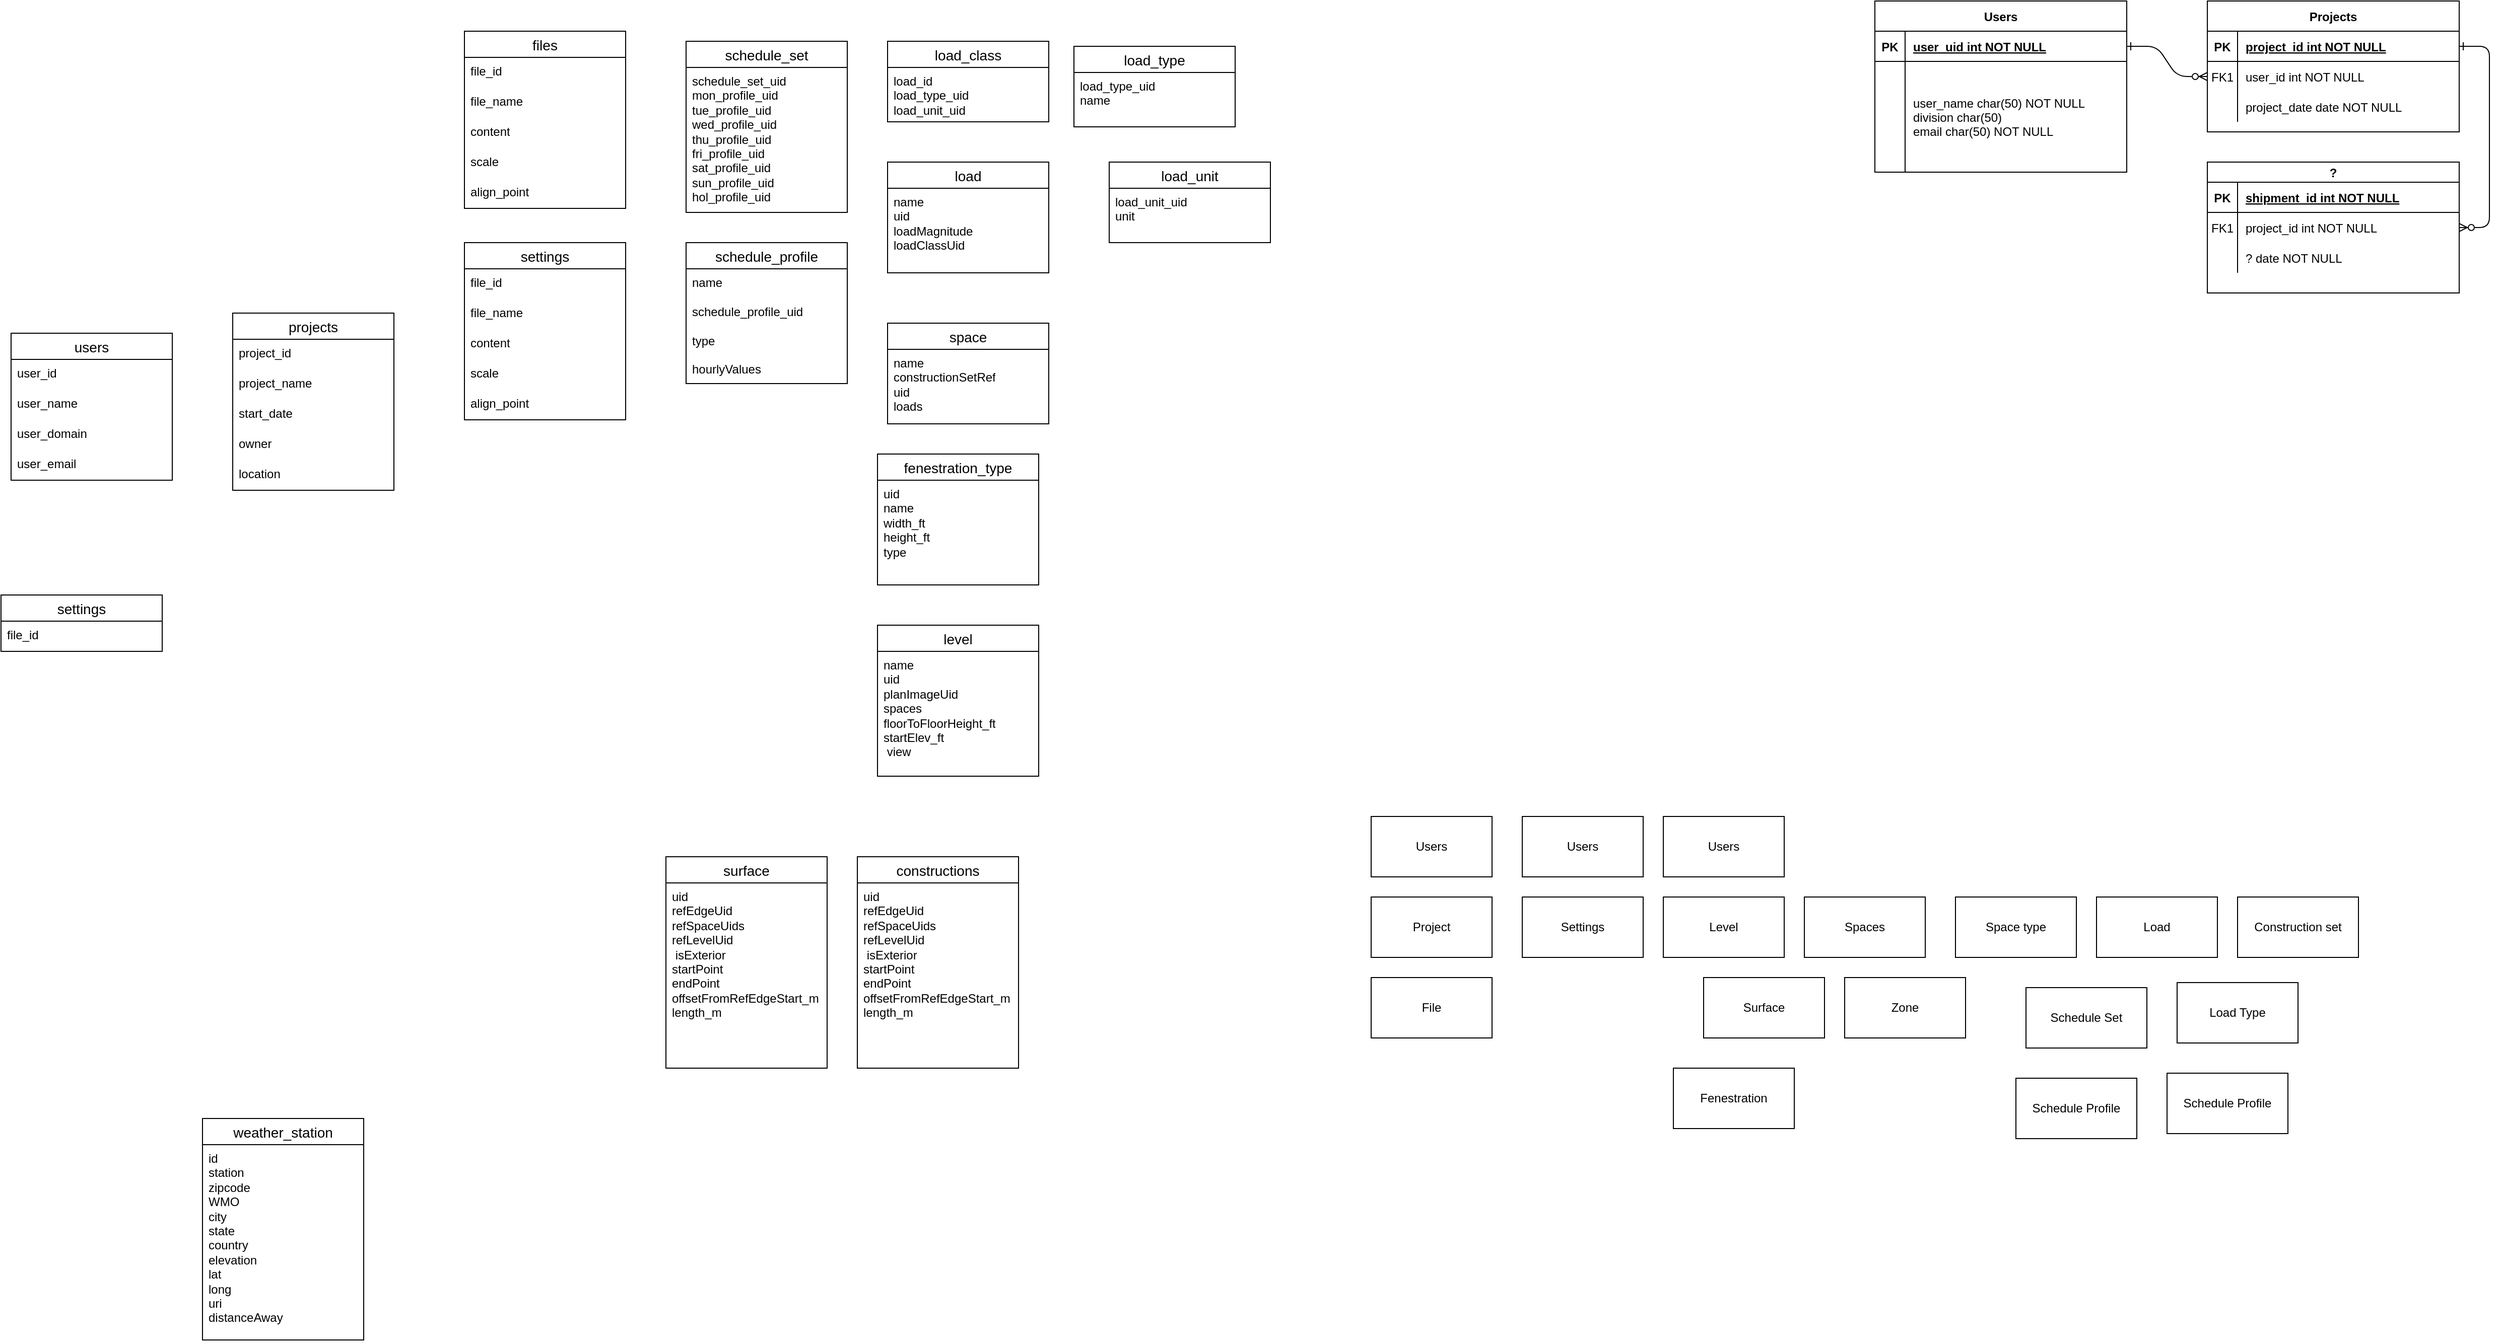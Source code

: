 <mxfile version="21.6.2" type="github">
  <diagram id="R2lEEEUBdFMjLlhIrx00" name="Page-1">
    <mxGraphModel dx="2229" dy="764" grid="1" gridSize="10" guides="1" tooltips="1" connect="1" arrows="1" fold="1" page="1" pageScale="1" pageWidth="850" pageHeight="1100" math="0" shadow="0" extFonts="Permanent Marker^https://fonts.googleapis.com/css?family=Permanent+Marker">
      <root>
        <mxCell id="0" />
        <mxCell id="1" parent="0" />
        <mxCell id="C-vyLk0tnHw3VtMMgP7b-1" value="" style="edgeStyle=entityRelationEdgeStyle;endArrow=ERzeroToMany;startArrow=ERone;endFill=1;startFill=0;" parent="1" source="C-vyLk0tnHw3VtMMgP7b-24" target="C-vyLk0tnHw3VtMMgP7b-6" edge="1">
          <mxGeometry width="100" height="100" relative="1" as="geometry">
            <mxPoint x="1280" y="720" as="sourcePoint" />
            <mxPoint x="1380" y="620" as="targetPoint" />
          </mxGeometry>
        </mxCell>
        <mxCell id="C-vyLk0tnHw3VtMMgP7b-12" value="" style="edgeStyle=entityRelationEdgeStyle;endArrow=ERzeroToMany;startArrow=ERone;endFill=1;startFill=0;" parent="1" source="C-vyLk0tnHw3VtMMgP7b-3" target="C-vyLk0tnHw3VtMMgP7b-17" edge="1">
          <mxGeometry width="100" height="100" relative="1" as="geometry">
            <mxPoint x="1340" y="180" as="sourcePoint" />
            <mxPoint x="1400" y="205" as="targetPoint" />
          </mxGeometry>
        </mxCell>
        <mxCell id="C-vyLk0tnHw3VtMMgP7b-2" value="Projects" style="shape=table;startSize=30;container=1;collapsible=1;childLayout=tableLayout;fixedRows=1;rowLines=0;fontStyle=1;align=center;resizeLast=1;" parent="1" vertex="1">
          <mxGeometry x="1390" y="120" width="250" height="130" as="geometry" />
        </mxCell>
        <mxCell id="C-vyLk0tnHw3VtMMgP7b-3" value="" style="shape=partialRectangle;collapsible=0;dropTarget=0;pointerEvents=0;fillColor=none;points=[[0,0.5],[1,0.5]];portConstraint=eastwest;top=0;left=0;right=0;bottom=1;" parent="C-vyLk0tnHw3VtMMgP7b-2" vertex="1">
          <mxGeometry y="30" width="250" height="30" as="geometry" />
        </mxCell>
        <mxCell id="C-vyLk0tnHw3VtMMgP7b-4" value="PK" style="shape=partialRectangle;overflow=hidden;connectable=0;fillColor=none;top=0;left=0;bottom=0;right=0;fontStyle=1;" parent="C-vyLk0tnHw3VtMMgP7b-3" vertex="1">
          <mxGeometry width="30" height="30" as="geometry">
            <mxRectangle width="30" height="30" as="alternateBounds" />
          </mxGeometry>
        </mxCell>
        <mxCell id="C-vyLk0tnHw3VtMMgP7b-5" value="project_id int NOT NULL " style="shape=partialRectangle;overflow=hidden;connectable=0;fillColor=none;top=0;left=0;bottom=0;right=0;align=left;spacingLeft=6;fontStyle=5;" parent="C-vyLk0tnHw3VtMMgP7b-3" vertex="1">
          <mxGeometry x="30" width="220" height="30" as="geometry">
            <mxRectangle width="220" height="30" as="alternateBounds" />
          </mxGeometry>
        </mxCell>
        <mxCell id="C-vyLk0tnHw3VtMMgP7b-6" value="" style="shape=partialRectangle;collapsible=0;dropTarget=0;pointerEvents=0;fillColor=none;points=[[0,0.5],[1,0.5]];portConstraint=eastwest;top=0;left=0;right=0;bottom=0;" parent="C-vyLk0tnHw3VtMMgP7b-2" vertex="1">
          <mxGeometry y="60" width="250" height="30" as="geometry" />
        </mxCell>
        <mxCell id="C-vyLk0tnHw3VtMMgP7b-7" value="FK1" style="shape=partialRectangle;overflow=hidden;connectable=0;fillColor=none;top=0;left=0;bottom=0;right=0;" parent="C-vyLk0tnHw3VtMMgP7b-6" vertex="1">
          <mxGeometry width="30" height="30" as="geometry">
            <mxRectangle width="30" height="30" as="alternateBounds" />
          </mxGeometry>
        </mxCell>
        <mxCell id="C-vyLk0tnHw3VtMMgP7b-8" value="user_id int NOT NULL" style="shape=partialRectangle;overflow=hidden;connectable=0;fillColor=none;top=0;left=0;bottom=0;right=0;align=left;spacingLeft=6;" parent="C-vyLk0tnHw3VtMMgP7b-6" vertex="1">
          <mxGeometry x="30" width="220" height="30" as="geometry">
            <mxRectangle width="220" height="30" as="alternateBounds" />
          </mxGeometry>
        </mxCell>
        <mxCell id="C-vyLk0tnHw3VtMMgP7b-9" value="" style="shape=partialRectangle;collapsible=0;dropTarget=0;pointerEvents=0;fillColor=none;points=[[0,0.5],[1,0.5]];portConstraint=eastwest;top=0;left=0;right=0;bottom=0;" parent="C-vyLk0tnHw3VtMMgP7b-2" vertex="1">
          <mxGeometry y="90" width="250" height="30" as="geometry" />
        </mxCell>
        <mxCell id="C-vyLk0tnHw3VtMMgP7b-10" value="" style="shape=partialRectangle;overflow=hidden;connectable=0;fillColor=none;top=0;left=0;bottom=0;right=0;" parent="C-vyLk0tnHw3VtMMgP7b-9" vertex="1">
          <mxGeometry width="30" height="30" as="geometry">
            <mxRectangle width="30" height="30" as="alternateBounds" />
          </mxGeometry>
        </mxCell>
        <mxCell id="C-vyLk0tnHw3VtMMgP7b-11" value="project_date date NOT NULL" style="shape=partialRectangle;overflow=hidden;connectable=0;fillColor=none;top=0;left=0;bottom=0;right=0;align=left;spacingLeft=6;" parent="C-vyLk0tnHw3VtMMgP7b-9" vertex="1">
          <mxGeometry x="30" width="220" height="30" as="geometry">
            <mxRectangle width="220" height="30" as="alternateBounds" />
          </mxGeometry>
        </mxCell>
        <mxCell id="C-vyLk0tnHw3VtMMgP7b-13" value="?" style="shape=table;startSize=20;container=1;collapsible=1;childLayout=tableLayout;fixedRows=1;rowLines=0;fontStyle=1;align=center;resizeLast=1;" parent="1" vertex="1">
          <mxGeometry x="1390" y="280" width="250" height="130" as="geometry" />
        </mxCell>
        <mxCell id="C-vyLk0tnHw3VtMMgP7b-14" value="" style="shape=partialRectangle;collapsible=0;dropTarget=0;pointerEvents=0;fillColor=none;points=[[0,0.5],[1,0.5]];portConstraint=eastwest;top=0;left=0;right=0;bottom=1;" parent="C-vyLk0tnHw3VtMMgP7b-13" vertex="1">
          <mxGeometry y="20" width="250" height="30" as="geometry" />
        </mxCell>
        <mxCell id="C-vyLk0tnHw3VtMMgP7b-15" value="PK" style="shape=partialRectangle;overflow=hidden;connectable=0;fillColor=none;top=0;left=0;bottom=0;right=0;fontStyle=1;" parent="C-vyLk0tnHw3VtMMgP7b-14" vertex="1">
          <mxGeometry width="30" height="30" as="geometry">
            <mxRectangle width="30" height="30" as="alternateBounds" />
          </mxGeometry>
        </mxCell>
        <mxCell id="C-vyLk0tnHw3VtMMgP7b-16" value="shipment_id int NOT NULL " style="shape=partialRectangle;overflow=hidden;connectable=0;fillColor=none;top=0;left=0;bottom=0;right=0;align=left;spacingLeft=6;fontStyle=5;" parent="C-vyLk0tnHw3VtMMgP7b-14" vertex="1">
          <mxGeometry x="30" width="220" height="30" as="geometry">
            <mxRectangle width="220" height="30" as="alternateBounds" />
          </mxGeometry>
        </mxCell>
        <mxCell id="C-vyLk0tnHw3VtMMgP7b-17" value="" style="shape=partialRectangle;collapsible=0;dropTarget=0;pointerEvents=0;fillColor=none;points=[[0,0.5],[1,0.5]];portConstraint=eastwest;top=0;left=0;right=0;bottom=0;" parent="C-vyLk0tnHw3VtMMgP7b-13" vertex="1">
          <mxGeometry y="50" width="250" height="30" as="geometry" />
        </mxCell>
        <mxCell id="C-vyLk0tnHw3VtMMgP7b-18" value="FK1" style="shape=partialRectangle;overflow=hidden;connectable=0;fillColor=none;top=0;left=0;bottom=0;right=0;" parent="C-vyLk0tnHw3VtMMgP7b-17" vertex="1">
          <mxGeometry width="30" height="30" as="geometry">
            <mxRectangle width="30" height="30" as="alternateBounds" />
          </mxGeometry>
        </mxCell>
        <mxCell id="C-vyLk0tnHw3VtMMgP7b-19" value="project_id int NOT NULL" style="shape=partialRectangle;overflow=hidden;connectable=0;fillColor=none;top=0;left=0;bottom=0;right=0;align=left;spacingLeft=6;" parent="C-vyLk0tnHw3VtMMgP7b-17" vertex="1">
          <mxGeometry x="30" width="220" height="30" as="geometry">
            <mxRectangle width="220" height="30" as="alternateBounds" />
          </mxGeometry>
        </mxCell>
        <mxCell id="C-vyLk0tnHw3VtMMgP7b-20" value="" style="shape=partialRectangle;collapsible=0;dropTarget=0;pointerEvents=0;fillColor=none;points=[[0,0.5],[1,0.5]];portConstraint=eastwest;top=0;left=0;right=0;bottom=0;" parent="C-vyLk0tnHw3VtMMgP7b-13" vertex="1">
          <mxGeometry y="80" width="250" height="30" as="geometry" />
        </mxCell>
        <mxCell id="C-vyLk0tnHw3VtMMgP7b-21" value="" style="shape=partialRectangle;overflow=hidden;connectable=0;fillColor=none;top=0;left=0;bottom=0;right=0;" parent="C-vyLk0tnHw3VtMMgP7b-20" vertex="1">
          <mxGeometry width="30" height="30" as="geometry">
            <mxRectangle width="30" height="30" as="alternateBounds" />
          </mxGeometry>
        </mxCell>
        <mxCell id="C-vyLk0tnHw3VtMMgP7b-22" value="? date NOT NULL" style="shape=partialRectangle;overflow=hidden;connectable=0;fillColor=none;top=0;left=0;bottom=0;right=0;align=left;spacingLeft=6;" parent="C-vyLk0tnHw3VtMMgP7b-20" vertex="1">
          <mxGeometry x="30" width="220" height="30" as="geometry">
            <mxRectangle width="220" height="30" as="alternateBounds" />
          </mxGeometry>
        </mxCell>
        <mxCell id="C-vyLk0tnHw3VtMMgP7b-23" value="Users" style="shape=table;startSize=30;container=1;collapsible=1;childLayout=tableLayout;fixedRows=1;rowLines=0;fontStyle=1;align=center;resizeLast=1;" parent="1" vertex="1">
          <mxGeometry x="1060" y="120" width="250" height="170" as="geometry" />
        </mxCell>
        <mxCell id="C-vyLk0tnHw3VtMMgP7b-24" value="" style="shape=partialRectangle;collapsible=0;dropTarget=0;pointerEvents=0;fillColor=none;points=[[0,0.5],[1,0.5]];portConstraint=eastwest;top=0;left=0;right=0;bottom=1;" parent="C-vyLk0tnHw3VtMMgP7b-23" vertex="1">
          <mxGeometry y="30" width="250" height="30" as="geometry" />
        </mxCell>
        <mxCell id="C-vyLk0tnHw3VtMMgP7b-25" value="PK" style="shape=partialRectangle;overflow=hidden;connectable=0;fillColor=none;top=0;left=0;bottom=0;right=0;fontStyle=1;" parent="C-vyLk0tnHw3VtMMgP7b-24" vertex="1">
          <mxGeometry width="30" height="30" as="geometry">
            <mxRectangle width="30" height="30" as="alternateBounds" />
          </mxGeometry>
        </mxCell>
        <mxCell id="C-vyLk0tnHw3VtMMgP7b-26" value="user_uid int NOT NULL " style="shape=partialRectangle;overflow=hidden;connectable=0;fillColor=none;top=0;left=0;bottom=0;right=0;align=left;spacingLeft=6;fontStyle=5;" parent="C-vyLk0tnHw3VtMMgP7b-24" vertex="1">
          <mxGeometry x="30" width="220" height="30" as="geometry">
            <mxRectangle width="220" height="30" as="alternateBounds" />
          </mxGeometry>
        </mxCell>
        <mxCell id="C-vyLk0tnHw3VtMMgP7b-27" value="" style="shape=partialRectangle;collapsible=0;dropTarget=0;pointerEvents=0;fillColor=none;points=[[0,0.5],[1,0.5]];portConstraint=eastwest;top=0;left=0;right=0;bottom=0;" parent="C-vyLk0tnHw3VtMMgP7b-23" vertex="1">
          <mxGeometry y="60" width="250" height="110" as="geometry" />
        </mxCell>
        <mxCell id="C-vyLk0tnHw3VtMMgP7b-28" value="" style="shape=partialRectangle;overflow=hidden;connectable=0;fillColor=none;top=0;left=0;bottom=0;right=0;" parent="C-vyLk0tnHw3VtMMgP7b-27" vertex="1">
          <mxGeometry width="30" height="110" as="geometry">
            <mxRectangle width="30" height="110" as="alternateBounds" />
          </mxGeometry>
        </mxCell>
        <mxCell id="C-vyLk0tnHw3VtMMgP7b-29" value="user_name char(50) NOT NULL&#xa;division char(50)&#xa;email char(50) NOT NULL" style="shape=partialRectangle;overflow=hidden;connectable=0;fillColor=none;top=0;left=0;bottom=0;right=0;align=left;spacingLeft=6;" parent="C-vyLk0tnHw3VtMMgP7b-27" vertex="1">
          <mxGeometry x="30" width="220" height="110" as="geometry">
            <mxRectangle width="220" height="110" as="alternateBounds" />
          </mxGeometry>
        </mxCell>
        <mxCell id="-F1Ka28uUz91m6z4E-cP-1" value="users" style="swimlane;fontStyle=0;childLayout=stackLayout;horizontal=1;startSize=26;horizontalStack=0;resizeParent=1;resizeParentMax=0;resizeLast=0;collapsible=1;marginBottom=0;align=center;fontSize=14;" parent="1" vertex="1">
          <mxGeometry x="-790" y="450" width="160" height="146" as="geometry" />
        </mxCell>
        <mxCell id="-F1Ka28uUz91m6z4E-cP-2" value="user_id" style="text;strokeColor=none;fillColor=none;spacingLeft=4;spacingRight=4;overflow=hidden;rotatable=0;points=[[0,0.5],[1,0.5]];portConstraint=eastwest;fontSize=12;whiteSpace=wrap;html=1;" parent="-F1Ka28uUz91m6z4E-cP-1" vertex="1">
          <mxGeometry y="26" width="160" height="30" as="geometry" />
        </mxCell>
        <mxCell id="-F1Ka28uUz91m6z4E-cP-3" value="user_name" style="text;strokeColor=none;fillColor=none;spacingLeft=4;spacingRight=4;overflow=hidden;rotatable=0;points=[[0,0.5],[1,0.5]];portConstraint=eastwest;fontSize=12;whiteSpace=wrap;html=1;" parent="-F1Ka28uUz91m6z4E-cP-1" vertex="1">
          <mxGeometry y="56" width="160" height="30" as="geometry" />
        </mxCell>
        <mxCell id="-F1Ka28uUz91m6z4E-cP-4" value="user_domain" style="text;strokeColor=none;fillColor=none;spacingLeft=4;spacingRight=4;overflow=hidden;rotatable=0;points=[[0,0.5],[1,0.5]];portConstraint=eastwest;fontSize=12;whiteSpace=wrap;html=1;" parent="-F1Ka28uUz91m6z4E-cP-1" vertex="1">
          <mxGeometry y="86" width="160" height="30" as="geometry" />
        </mxCell>
        <mxCell id="-F1Ka28uUz91m6z4E-cP-5" value="user_email&lt;br&gt;" style="text;strokeColor=none;fillColor=none;spacingLeft=4;spacingRight=4;overflow=hidden;rotatable=0;points=[[0,0.5],[1,0.5]];portConstraint=eastwest;fontSize=12;whiteSpace=wrap;html=1;" parent="-F1Ka28uUz91m6z4E-cP-1" vertex="1">
          <mxGeometry y="116" width="160" height="30" as="geometry" />
        </mxCell>
        <mxCell id="-F1Ka28uUz91m6z4E-cP-6" value="projects" style="swimlane;fontStyle=0;childLayout=stackLayout;horizontal=1;startSize=26;horizontalStack=0;resizeParent=1;resizeParentMax=0;resizeLast=0;collapsible=1;marginBottom=0;align=center;fontSize=14;" parent="1" vertex="1">
          <mxGeometry x="-570" y="430" width="160" height="176" as="geometry" />
        </mxCell>
        <mxCell id="-F1Ka28uUz91m6z4E-cP-7" value="project_id" style="text;strokeColor=none;fillColor=none;spacingLeft=4;spacingRight=4;overflow=hidden;rotatable=0;points=[[0,0.5],[1,0.5]];portConstraint=eastwest;fontSize=12;whiteSpace=wrap;html=1;" parent="-F1Ka28uUz91m6z4E-cP-6" vertex="1">
          <mxGeometry y="26" width="160" height="30" as="geometry" />
        </mxCell>
        <mxCell id="-F1Ka28uUz91m6z4E-cP-8" value="project_name" style="text;strokeColor=none;fillColor=none;spacingLeft=4;spacingRight=4;overflow=hidden;rotatable=0;points=[[0,0.5],[1,0.5]];portConstraint=eastwest;fontSize=12;whiteSpace=wrap;html=1;" parent="-F1Ka28uUz91m6z4E-cP-6" vertex="1">
          <mxGeometry y="56" width="160" height="30" as="geometry" />
        </mxCell>
        <mxCell id="-F1Ka28uUz91m6z4E-cP-9" value="start_date" style="text;strokeColor=none;fillColor=none;spacingLeft=4;spacingRight=4;overflow=hidden;rotatable=0;points=[[0,0.5],[1,0.5]];portConstraint=eastwest;fontSize=12;whiteSpace=wrap;html=1;" parent="-F1Ka28uUz91m6z4E-cP-6" vertex="1">
          <mxGeometry y="86" width="160" height="30" as="geometry" />
        </mxCell>
        <mxCell id="-F1Ka28uUz91m6z4E-cP-11" value="owner" style="text;strokeColor=none;fillColor=none;spacingLeft=4;spacingRight=4;overflow=hidden;rotatable=0;points=[[0,0.5],[1,0.5]];portConstraint=eastwest;fontSize=12;whiteSpace=wrap;html=1;" parent="-F1Ka28uUz91m6z4E-cP-6" vertex="1">
          <mxGeometry y="116" width="160" height="30" as="geometry" />
        </mxCell>
        <mxCell id="-F1Ka28uUz91m6z4E-cP-12" value="location" style="text;strokeColor=none;fillColor=none;spacingLeft=4;spacingRight=4;overflow=hidden;rotatable=0;points=[[0,0.5],[1,0.5]];portConstraint=eastwest;fontSize=12;whiteSpace=wrap;html=1;" parent="-F1Ka28uUz91m6z4E-cP-6" vertex="1">
          <mxGeometry y="146" width="160" height="30" as="geometry" />
        </mxCell>
        <mxCell id="-F1Ka28uUz91m6z4E-cP-13" value="files" style="swimlane;fontStyle=0;childLayout=stackLayout;horizontal=1;startSize=26;horizontalStack=0;resizeParent=1;resizeParentMax=0;resizeLast=0;collapsible=1;marginBottom=0;align=center;fontSize=14;" parent="1" vertex="1">
          <mxGeometry x="-340" y="150" width="160" height="176" as="geometry" />
        </mxCell>
        <mxCell id="-F1Ka28uUz91m6z4E-cP-14" value="file_id" style="text;strokeColor=none;fillColor=none;spacingLeft=4;spacingRight=4;overflow=hidden;rotatable=0;points=[[0,0.5],[1,0.5]];portConstraint=eastwest;fontSize=12;whiteSpace=wrap;html=1;" parent="-F1Ka28uUz91m6z4E-cP-13" vertex="1">
          <mxGeometry y="26" width="160" height="30" as="geometry" />
        </mxCell>
        <mxCell id="-F1Ka28uUz91m6z4E-cP-15" value="file_name" style="text;strokeColor=none;fillColor=none;spacingLeft=4;spacingRight=4;overflow=hidden;rotatable=0;points=[[0,0.5],[1,0.5]];portConstraint=eastwest;fontSize=12;whiteSpace=wrap;html=1;" parent="-F1Ka28uUz91m6z4E-cP-13" vertex="1">
          <mxGeometry y="56" width="160" height="30" as="geometry" />
        </mxCell>
        <mxCell id="-F1Ka28uUz91m6z4E-cP-16" value="content" style="text;strokeColor=none;fillColor=none;spacingLeft=4;spacingRight=4;overflow=hidden;rotatable=0;points=[[0,0.5],[1,0.5]];portConstraint=eastwest;fontSize=12;whiteSpace=wrap;html=1;" parent="-F1Ka28uUz91m6z4E-cP-13" vertex="1">
          <mxGeometry y="86" width="160" height="30" as="geometry" />
        </mxCell>
        <mxCell id="-F1Ka28uUz91m6z4E-cP-17" value="scale" style="text;strokeColor=none;fillColor=none;spacingLeft=4;spacingRight=4;overflow=hidden;rotatable=0;points=[[0,0.5],[1,0.5]];portConstraint=eastwest;fontSize=12;whiteSpace=wrap;html=1;" parent="-F1Ka28uUz91m6z4E-cP-13" vertex="1">
          <mxGeometry y="116" width="160" height="30" as="geometry" />
        </mxCell>
        <mxCell id="-F1Ka28uUz91m6z4E-cP-18" value="align_point" style="text;strokeColor=none;fillColor=none;spacingLeft=4;spacingRight=4;overflow=hidden;rotatable=0;points=[[0,0.5],[1,0.5]];portConstraint=eastwest;fontSize=12;whiteSpace=wrap;html=1;" parent="-F1Ka28uUz91m6z4E-cP-13" vertex="1">
          <mxGeometry y="146" width="160" height="30" as="geometry" />
        </mxCell>
        <mxCell id="-F1Ka28uUz91m6z4E-cP-19" value="settings" style="swimlane;fontStyle=0;childLayout=stackLayout;horizontal=1;startSize=26;horizontalStack=0;resizeParent=1;resizeParentMax=0;resizeLast=0;collapsible=1;marginBottom=0;align=center;fontSize=14;" parent="1" vertex="1">
          <mxGeometry x="-340" y="360" width="160" height="176" as="geometry" />
        </mxCell>
        <mxCell id="-F1Ka28uUz91m6z4E-cP-20" value="file_id" style="text;strokeColor=none;fillColor=none;spacingLeft=4;spacingRight=4;overflow=hidden;rotatable=0;points=[[0,0.5],[1,0.5]];portConstraint=eastwest;fontSize=12;whiteSpace=wrap;html=1;" parent="-F1Ka28uUz91m6z4E-cP-19" vertex="1">
          <mxGeometry y="26" width="160" height="30" as="geometry" />
        </mxCell>
        <mxCell id="-F1Ka28uUz91m6z4E-cP-21" value="file_name" style="text;strokeColor=none;fillColor=none;spacingLeft=4;spacingRight=4;overflow=hidden;rotatable=0;points=[[0,0.5],[1,0.5]];portConstraint=eastwest;fontSize=12;whiteSpace=wrap;html=1;" parent="-F1Ka28uUz91m6z4E-cP-19" vertex="1">
          <mxGeometry y="56" width="160" height="30" as="geometry" />
        </mxCell>
        <mxCell id="-F1Ka28uUz91m6z4E-cP-22" value="content" style="text;strokeColor=none;fillColor=none;spacingLeft=4;spacingRight=4;overflow=hidden;rotatable=0;points=[[0,0.5],[1,0.5]];portConstraint=eastwest;fontSize=12;whiteSpace=wrap;html=1;" parent="-F1Ka28uUz91m6z4E-cP-19" vertex="1">
          <mxGeometry y="86" width="160" height="30" as="geometry" />
        </mxCell>
        <mxCell id="-F1Ka28uUz91m6z4E-cP-23" value="scale" style="text;strokeColor=none;fillColor=none;spacingLeft=4;spacingRight=4;overflow=hidden;rotatable=0;points=[[0,0.5],[1,0.5]];portConstraint=eastwest;fontSize=12;whiteSpace=wrap;html=1;" parent="-F1Ka28uUz91m6z4E-cP-19" vertex="1">
          <mxGeometry y="116" width="160" height="30" as="geometry" />
        </mxCell>
        <mxCell id="-F1Ka28uUz91m6z4E-cP-24" value="align_point" style="text;strokeColor=none;fillColor=none;spacingLeft=4;spacingRight=4;overflow=hidden;rotatable=0;points=[[0,0.5],[1,0.5]];portConstraint=eastwest;fontSize=12;whiteSpace=wrap;html=1;" parent="-F1Ka28uUz91m6z4E-cP-19" vertex="1">
          <mxGeometry y="146" width="160" height="30" as="geometry" />
        </mxCell>
        <mxCell id="3tNtKZtcyxGO_XnY_yWC-1" value="schedule_profile" style="swimlane;fontStyle=0;childLayout=stackLayout;horizontal=1;startSize=26;horizontalStack=0;resizeParent=1;resizeParentMax=0;resizeLast=0;collapsible=1;marginBottom=0;align=center;fontSize=14;" vertex="1" parent="1">
          <mxGeometry x="-120" y="360" width="160" height="140" as="geometry" />
        </mxCell>
        <mxCell id="3tNtKZtcyxGO_XnY_yWC-3" value="&lt;div&gt;name&lt;/div&gt;&lt;div&gt;&lt;br&gt;&lt;/div&gt;&lt;div&gt;schedule_profile_uid&lt;/div&gt;&lt;div&gt;&lt;br&gt;&lt;/div&gt;&lt;div&gt;type&lt;/div&gt;&lt;div&gt;&lt;br&gt;&lt;/div&gt;&lt;div&gt;hourlyValues&lt;/div&gt;" style="text;strokeColor=none;fillColor=none;spacingLeft=4;spacingRight=4;overflow=hidden;rotatable=0;points=[[0,0.5],[1,0.5]];portConstraint=eastwest;fontSize=12;whiteSpace=wrap;html=1;" vertex="1" parent="3tNtKZtcyxGO_XnY_yWC-1">
          <mxGeometry y="26" width="160" height="114" as="geometry" />
        </mxCell>
        <mxCell id="3tNtKZtcyxGO_XnY_yWC-7" value="schedule_set" style="swimlane;fontStyle=0;childLayout=stackLayout;horizontal=1;startSize=26;horizontalStack=0;resizeParent=1;resizeParentMax=0;resizeLast=0;collapsible=1;marginBottom=0;align=center;fontSize=14;" vertex="1" parent="1">
          <mxGeometry x="-120" y="160" width="160" height="170" as="geometry" />
        </mxCell>
        <mxCell id="3tNtKZtcyxGO_XnY_yWC-8" value="&lt;div&gt;schedule_set_uid&lt;/div&gt;&lt;div&gt;mon_profile_uid&lt;/div&gt;&lt;div&gt;tue_profile_uid&lt;br&gt;&lt;/div&gt;wed_profile_uid&lt;br&gt;thu_profile_uid&lt;br&gt;fri_profile_uid&lt;br&gt;sat_profile_uid&lt;br&gt;sun_profile_uid&lt;br&gt;hol_profile_uid" style="text;strokeColor=none;fillColor=none;spacingLeft=4;spacingRight=4;overflow=hidden;rotatable=0;points=[[0,0.5],[1,0.5]];portConstraint=eastwest;fontSize=12;whiteSpace=wrap;html=1;" vertex="1" parent="3tNtKZtcyxGO_XnY_yWC-7">
          <mxGeometry y="26" width="160" height="144" as="geometry" />
        </mxCell>
        <mxCell id="3tNtKZtcyxGO_XnY_yWC-9" value="weather_station" style="swimlane;fontStyle=0;childLayout=stackLayout;horizontal=1;startSize=26;horizontalStack=0;resizeParent=1;resizeParentMax=0;resizeLast=0;collapsible=1;marginBottom=0;align=center;fontSize=14;" vertex="1" parent="1">
          <mxGeometry x="-600" y="1230" width="160" height="220" as="geometry" />
        </mxCell>
        <mxCell id="3tNtKZtcyxGO_XnY_yWC-10" value="id&lt;br&gt;&lt;div&gt;station&lt;/div&gt;&lt;div&gt;zipcode&lt;/div&gt;&lt;div&gt;WMO&lt;/div&gt;&lt;div&gt;city&lt;/div&gt;&lt;div&gt;state&lt;/div&gt;&lt;div&gt;country&lt;/div&gt;&lt;div&gt;elevation&lt;/div&gt;&lt;div&gt;lat&lt;/div&gt;&lt;div&gt;long&lt;/div&gt;&lt;div&gt;uri&lt;/div&gt;&lt;div&gt;distanceAway&lt;/div&gt;" style="text;strokeColor=none;fillColor=none;spacingLeft=4;spacingRight=4;overflow=hidden;rotatable=0;points=[[0,0.5],[1,0.5]];portConstraint=eastwest;fontSize=12;whiteSpace=wrap;html=1;" vertex="1" parent="3tNtKZtcyxGO_XnY_yWC-9">
          <mxGeometry y="26" width="160" height="194" as="geometry" />
        </mxCell>
        <mxCell id="3tNtKZtcyxGO_XnY_yWC-15" value="settings" style="swimlane;fontStyle=0;childLayout=stackLayout;horizontal=1;startSize=26;horizontalStack=0;resizeParent=1;resizeParentMax=0;resizeLast=0;collapsible=1;marginBottom=0;align=center;fontSize=14;" vertex="1" parent="1">
          <mxGeometry x="-800" y="710" width="160" height="56" as="geometry" />
        </mxCell>
        <mxCell id="3tNtKZtcyxGO_XnY_yWC-16" value="file_id" style="text;strokeColor=none;fillColor=none;spacingLeft=4;spacingRight=4;overflow=hidden;rotatable=0;points=[[0,0.5],[1,0.5]];portConstraint=eastwest;fontSize=12;whiteSpace=wrap;html=1;" vertex="1" parent="3tNtKZtcyxGO_XnY_yWC-15">
          <mxGeometry y="26" width="160" height="30" as="geometry" />
        </mxCell>
        <mxCell id="3tNtKZtcyxGO_XnY_yWC-22" value="surface" style="swimlane;fontStyle=0;childLayout=stackLayout;horizontal=1;startSize=26;horizontalStack=0;resizeParent=1;resizeParentMax=0;resizeLast=0;collapsible=1;marginBottom=0;align=center;fontSize=14;" vertex="1" parent="1">
          <mxGeometry x="-140" y="970" width="160" height="210" as="geometry" />
        </mxCell>
        <mxCell id="3tNtKZtcyxGO_XnY_yWC-23" value="&lt;span style=&quot;background-color: initial;&quot;&gt;uid&lt;/span&gt;&lt;br&gt;&lt;div&gt;refEdgeUid&lt;span style=&quot;white-space: pre;&quot;&gt;&#x9;&lt;/span&gt;&lt;/div&gt;&lt;div&gt;refSpaceUids&lt;br&gt;&lt;/div&gt;&lt;div&gt;refLevelUid&lt;/div&gt;&lt;div&gt;&amp;nbsp;isExterior&lt;/div&gt;&lt;div&gt;startPoint&lt;/div&gt;&lt;div&gt;endPoint&lt;/div&gt;&lt;div&gt;offsetFromRefEdgeStart_m&lt;/div&gt;&lt;div&gt;length_m&lt;/div&gt;" style="text;strokeColor=none;fillColor=none;spacingLeft=4;spacingRight=4;overflow=hidden;rotatable=0;points=[[0,0.5],[1,0.5]];portConstraint=eastwest;fontSize=12;whiteSpace=wrap;html=1;" vertex="1" parent="3tNtKZtcyxGO_XnY_yWC-22">
          <mxGeometry y="26" width="160" height="184" as="geometry" />
        </mxCell>
        <mxCell id="3tNtKZtcyxGO_XnY_yWC-24" value="load_class" style="swimlane;fontStyle=0;childLayout=stackLayout;horizontal=1;startSize=26;horizontalStack=0;resizeParent=1;resizeParentMax=0;resizeLast=0;collapsible=1;marginBottom=0;align=center;fontSize=14;" vertex="1" parent="1">
          <mxGeometry x="80" y="160" width="160" height="80" as="geometry" />
        </mxCell>
        <mxCell id="3tNtKZtcyxGO_XnY_yWC-25" value="load_id&lt;br&gt;load_type_uid&lt;br&gt;load_unit_uid&lt;br&gt;&lt;div&gt;&lt;/div&gt;" style="text;strokeColor=none;fillColor=none;spacingLeft=4;spacingRight=4;overflow=hidden;rotatable=0;points=[[0,0.5],[1,0.5]];portConstraint=eastwest;fontSize=12;whiteSpace=wrap;html=1;" vertex="1" parent="3tNtKZtcyxGO_XnY_yWC-24">
          <mxGeometry y="26" width="160" height="54" as="geometry" />
        </mxCell>
        <mxCell id="3tNtKZtcyxGO_XnY_yWC-26" value="load_unit" style="swimlane;fontStyle=0;childLayout=stackLayout;horizontal=1;startSize=26;horizontalStack=0;resizeParent=1;resizeParentMax=0;resizeLast=0;collapsible=1;marginBottom=0;align=center;fontSize=14;" vertex="1" parent="1">
          <mxGeometry x="300" y="280" width="160" height="80" as="geometry" />
        </mxCell>
        <mxCell id="3tNtKZtcyxGO_XnY_yWC-27" value="load_unit_uid&lt;br&gt;unit&lt;br&gt;&lt;div&gt;&lt;/div&gt;" style="text;strokeColor=none;fillColor=none;spacingLeft=4;spacingRight=4;overflow=hidden;rotatable=0;points=[[0,0.5],[1,0.5]];portConstraint=eastwest;fontSize=12;whiteSpace=wrap;html=1;" vertex="1" parent="3tNtKZtcyxGO_XnY_yWC-26">
          <mxGeometry y="26" width="160" height="54" as="geometry" />
        </mxCell>
        <mxCell id="3tNtKZtcyxGO_XnY_yWC-28" value="load_type" style="swimlane;fontStyle=0;childLayout=stackLayout;horizontal=1;startSize=26;horizontalStack=0;resizeParent=1;resizeParentMax=0;resizeLast=0;collapsible=1;marginBottom=0;align=center;fontSize=14;" vertex="1" parent="1">
          <mxGeometry x="265" y="165" width="160" height="80" as="geometry" />
        </mxCell>
        <mxCell id="3tNtKZtcyxGO_XnY_yWC-29" value="load_type_uid&lt;br&gt;name&lt;br style=&quot;border-color: var(--border-color);&quot;&gt;&lt;div&gt;&lt;/div&gt;" style="text;strokeColor=none;fillColor=none;spacingLeft=4;spacingRight=4;overflow=hidden;rotatable=0;points=[[0,0.5],[1,0.5]];portConstraint=eastwest;fontSize=12;whiteSpace=wrap;html=1;" vertex="1" parent="3tNtKZtcyxGO_XnY_yWC-28">
          <mxGeometry y="26" width="160" height="54" as="geometry" />
        </mxCell>
        <mxCell id="3tNtKZtcyxGO_XnY_yWC-30" value="constructions" style="swimlane;fontStyle=0;childLayout=stackLayout;horizontal=1;startSize=26;horizontalStack=0;resizeParent=1;resizeParentMax=0;resizeLast=0;collapsible=1;marginBottom=0;align=center;fontSize=14;" vertex="1" parent="1">
          <mxGeometry x="50" y="970" width="160" height="210" as="geometry" />
        </mxCell>
        <mxCell id="3tNtKZtcyxGO_XnY_yWC-31" value="&lt;span style=&quot;background-color: initial;&quot;&gt;uid&lt;/span&gt;&lt;br&gt;&lt;div&gt;refEdgeUid&lt;span style=&quot;white-space: pre;&quot;&gt;&#x9;&lt;/span&gt;&lt;/div&gt;&lt;div&gt;refSpaceUids&lt;br&gt;&lt;/div&gt;&lt;div&gt;refLevelUid&lt;/div&gt;&lt;div&gt;&amp;nbsp;isExterior&lt;/div&gt;&lt;div&gt;startPoint&lt;/div&gt;&lt;div&gt;endPoint&lt;/div&gt;&lt;div&gt;offsetFromRefEdgeStart_m&lt;/div&gt;&lt;div&gt;length_m&lt;/div&gt;" style="text;strokeColor=none;fillColor=none;spacingLeft=4;spacingRight=4;overflow=hidden;rotatable=0;points=[[0,0.5],[1,0.5]];portConstraint=eastwest;fontSize=12;whiteSpace=wrap;html=1;" vertex="1" parent="3tNtKZtcyxGO_XnY_yWC-30">
          <mxGeometry y="26" width="160" height="184" as="geometry" />
        </mxCell>
        <mxCell id="3tNtKZtcyxGO_XnY_yWC-32" value="load" style="swimlane;fontStyle=0;childLayout=stackLayout;horizontal=1;startSize=26;horizontalStack=0;resizeParent=1;resizeParentMax=0;resizeLast=0;collapsible=1;marginBottom=0;align=center;fontSize=14;" vertex="1" parent="1">
          <mxGeometry x="80" y="280" width="160" height="110" as="geometry" />
        </mxCell>
        <mxCell id="3tNtKZtcyxGO_XnY_yWC-33" value="&lt;div&gt;name&lt;/div&gt;&lt;div&gt;uid&lt;/div&gt;&lt;div&gt;loadMagnitude&lt;/div&gt;&lt;div&gt;loadClassUid&lt;/div&gt;&lt;div&gt;&lt;/div&gt;" style="text;strokeColor=none;fillColor=none;spacingLeft=4;spacingRight=4;overflow=hidden;rotatable=0;points=[[0,0.5],[1,0.5]];portConstraint=eastwest;fontSize=12;whiteSpace=wrap;html=1;" vertex="1" parent="3tNtKZtcyxGO_XnY_yWC-32">
          <mxGeometry y="26" width="160" height="84" as="geometry" />
        </mxCell>
        <mxCell id="3tNtKZtcyxGO_XnY_yWC-34" value="space" style="swimlane;fontStyle=0;childLayout=stackLayout;horizontal=1;startSize=26;horizontalStack=0;resizeParent=1;resizeParentMax=0;resizeLast=0;collapsible=1;marginBottom=0;align=center;fontSize=14;" vertex="1" parent="1">
          <mxGeometry x="80" y="440" width="160" height="100" as="geometry" />
        </mxCell>
        <mxCell id="3tNtKZtcyxGO_XnY_yWC-35" value="&lt;div&gt;name&lt;/div&gt;&lt;div&gt;constructionSetRef&lt;/div&gt;&lt;div&gt;uid&lt;/div&gt;&lt;div&gt;loads&lt;/div&gt;" style="text;strokeColor=none;fillColor=none;spacingLeft=4;spacingRight=4;overflow=hidden;rotatable=0;points=[[0,0.5],[1,0.5]];portConstraint=eastwest;fontSize=12;whiteSpace=wrap;html=1;" vertex="1" parent="3tNtKZtcyxGO_XnY_yWC-34">
          <mxGeometry y="26" width="160" height="74" as="geometry" />
        </mxCell>
        <mxCell id="3tNtKZtcyxGO_XnY_yWC-36" value="fenestration_type" style="swimlane;fontStyle=0;childLayout=stackLayout;horizontal=1;startSize=26;horizontalStack=0;resizeParent=1;resizeParentMax=0;resizeLast=0;collapsible=1;marginBottom=0;align=center;fontSize=14;" vertex="1" parent="1">
          <mxGeometry x="70" y="570" width="160" height="130" as="geometry" />
        </mxCell>
        <mxCell id="3tNtKZtcyxGO_XnY_yWC-37" value="&lt;div&gt;uid&lt;/div&gt;&lt;div&gt;name&lt;/div&gt;&lt;div&gt;width_ft&lt;/div&gt;&lt;div&gt;height_ft&lt;/div&gt;&lt;div&gt;type&lt;/div&gt;" style="text;strokeColor=none;fillColor=none;spacingLeft=4;spacingRight=4;overflow=hidden;rotatable=0;points=[[0,0.5],[1,0.5]];portConstraint=eastwest;fontSize=12;whiteSpace=wrap;html=1;" vertex="1" parent="3tNtKZtcyxGO_XnY_yWC-36">
          <mxGeometry y="26" width="160" height="104" as="geometry" />
        </mxCell>
        <mxCell id="3tNtKZtcyxGO_XnY_yWC-38" value="level" style="swimlane;fontStyle=0;childLayout=stackLayout;horizontal=1;startSize=26;horizontalStack=0;resizeParent=1;resizeParentMax=0;resizeLast=0;collapsible=1;marginBottom=0;align=center;fontSize=14;" vertex="1" parent="1">
          <mxGeometry x="70" y="740" width="160" height="150" as="geometry" />
        </mxCell>
        <mxCell id="3tNtKZtcyxGO_XnY_yWC-39" value="&lt;div&gt;name&lt;/div&gt;&lt;div&gt;uid&lt;/div&gt;&lt;div&gt;planImageUid&lt;/div&gt;&lt;div&gt;spaces&lt;/div&gt;&lt;div&gt;floorToFloorHeight_ft&lt;/div&gt;&lt;div&gt;startElev_ft&lt;/div&gt;&lt;div&gt;&amp;nbsp;view&lt;/div&gt;" style="text;strokeColor=none;fillColor=none;spacingLeft=4;spacingRight=4;overflow=hidden;rotatable=0;points=[[0,0.5],[1,0.5]];portConstraint=eastwest;fontSize=12;whiteSpace=wrap;html=1;" vertex="1" parent="3tNtKZtcyxGO_XnY_yWC-38">
          <mxGeometry y="26" width="160" height="124" as="geometry" />
        </mxCell>
        <mxCell id="3tNtKZtcyxGO_XnY_yWC-40" value="Users" style="rounded=0;whiteSpace=wrap;html=1;" vertex="1" parent="1">
          <mxGeometry x="560" y="930" width="120" height="60" as="geometry" />
        </mxCell>
        <mxCell id="3tNtKZtcyxGO_XnY_yWC-41" value="Project" style="rounded=0;whiteSpace=wrap;html=1;" vertex="1" parent="1">
          <mxGeometry x="560" y="1010" width="120" height="60" as="geometry" />
        </mxCell>
        <mxCell id="3tNtKZtcyxGO_XnY_yWC-42" value="File" style="rounded=0;whiteSpace=wrap;html=1;" vertex="1" parent="1">
          <mxGeometry x="560" y="1090" width="120" height="60" as="geometry" />
        </mxCell>
        <mxCell id="3tNtKZtcyxGO_XnY_yWC-43" value="Spaces" style="rounded=0;whiteSpace=wrap;html=1;" vertex="1" parent="1">
          <mxGeometry x="990" y="1010" width="120" height="60" as="geometry" />
        </mxCell>
        <mxCell id="3tNtKZtcyxGO_XnY_yWC-44" value="Users" style="rounded=0;whiteSpace=wrap;html=1;" vertex="1" parent="1">
          <mxGeometry x="710" y="930" width="120" height="60" as="geometry" />
        </mxCell>
        <mxCell id="3tNtKZtcyxGO_XnY_yWC-45" value="Settings" style="rounded=0;whiteSpace=wrap;html=1;" vertex="1" parent="1">
          <mxGeometry x="710" y="1010" width="120" height="60" as="geometry" />
        </mxCell>
        <mxCell id="3tNtKZtcyxGO_XnY_yWC-46" value="Zone" style="rounded=0;whiteSpace=wrap;html=1;" vertex="1" parent="1">
          <mxGeometry x="1030" y="1090" width="120" height="60" as="geometry" />
        </mxCell>
        <mxCell id="3tNtKZtcyxGO_XnY_yWC-47" value="Space type" style="rounded=0;whiteSpace=wrap;html=1;" vertex="1" parent="1">
          <mxGeometry x="1140" y="1010" width="120" height="60" as="geometry" />
        </mxCell>
        <mxCell id="3tNtKZtcyxGO_XnY_yWC-48" value="Users" style="rounded=0;whiteSpace=wrap;html=1;" vertex="1" parent="1">
          <mxGeometry x="850" y="930" width="120" height="60" as="geometry" />
        </mxCell>
        <mxCell id="3tNtKZtcyxGO_XnY_yWC-49" value="Level" style="rounded=0;whiteSpace=wrap;html=1;" vertex="1" parent="1">
          <mxGeometry x="850" y="1010" width="120" height="60" as="geometry" />
        </mxCell>
        <mxCell id="3tNtKZtcyxGO_XnY_yWC-50" value="Surface" style="rounded=0;whiteSpace=wrap;html=1;" vertex="1" parent="1">
          <mxGeometry x="890" y="1090" width="120" height="60" as="geometry" />
        </mxCell>
        <mxCell id="3tNtKZtcyxGO_XnY_yWC-51" value="Load" style="rounded=0;whiteSpace=wrap;html=1;" vertex="1" parent="1">
          <mxGeometry x="1280" y="1010" width="120" height="60" as="geometry" />
        </mxCell>
        <mxCell id="3tNtKZtcyxGO_XnY_yWC-52" value="Fenestration" style="rounded=0;whiteSpace=wrap;html=1;" vertex="1" parent="1">
          <mxGeometry x="860" y="1180" width="120" height="60" as="geometry" />
        </mxCell>
        <mxCell id="3tNtKZtcyxGO_XnY_yWC-53" value="Schedule Profile" style="rounded=0;whiteSpace=wrap;html=1;" vertex="1" parent="1">
          <mxGeometry x="1200" y="1190" width="120" height="60" as="geometry" />
        </mxCell>
        <mxCell id="3tNtKZtcyxGO_XnY_yWC-54" value="Construction set" style="rounded=0;whiteSpace=wrap;html=1;" vertex="1" parent="1">
          <mxGeometry x="1420" y="1010" width="120" height="60" as="geometry" />
        </mxCell>
        <mxCell id="3tNtKZtcyxGO_XnY_yWC-55" value="Schedule Set" style="rounded=0;whiteSpace=wrap;html=1;" vertex="1" parent="1">
          <mxGeometry x="1210" y="1100" width="120" height="60" as="geometry" />
        </mxCell>
        <mxCell id="3tNtKZtcyxGO_XnY_yWC-56" value="Schedule Profile" style="rounded=0;whiteSpace=wrap;html=1;" vertex="1" parent="1">
          <mxGeometry x="1350" y="1185" width="120" height="60" as="geometry" />
        </mxCell>
        <mxCell id="3tNtKZtcyxGO_XnY_yWC-57" value="Load Type" style="rounded=0;whiteSpace=wrap;html=1;" vertex="1" parent="1">
          <mxGeometry x="1360" y="1095" width="120" height="60" as="geometry" />
        </mxCell>
      </root>
    </mxGraphModel>
  </diagram>
</mxfile>
